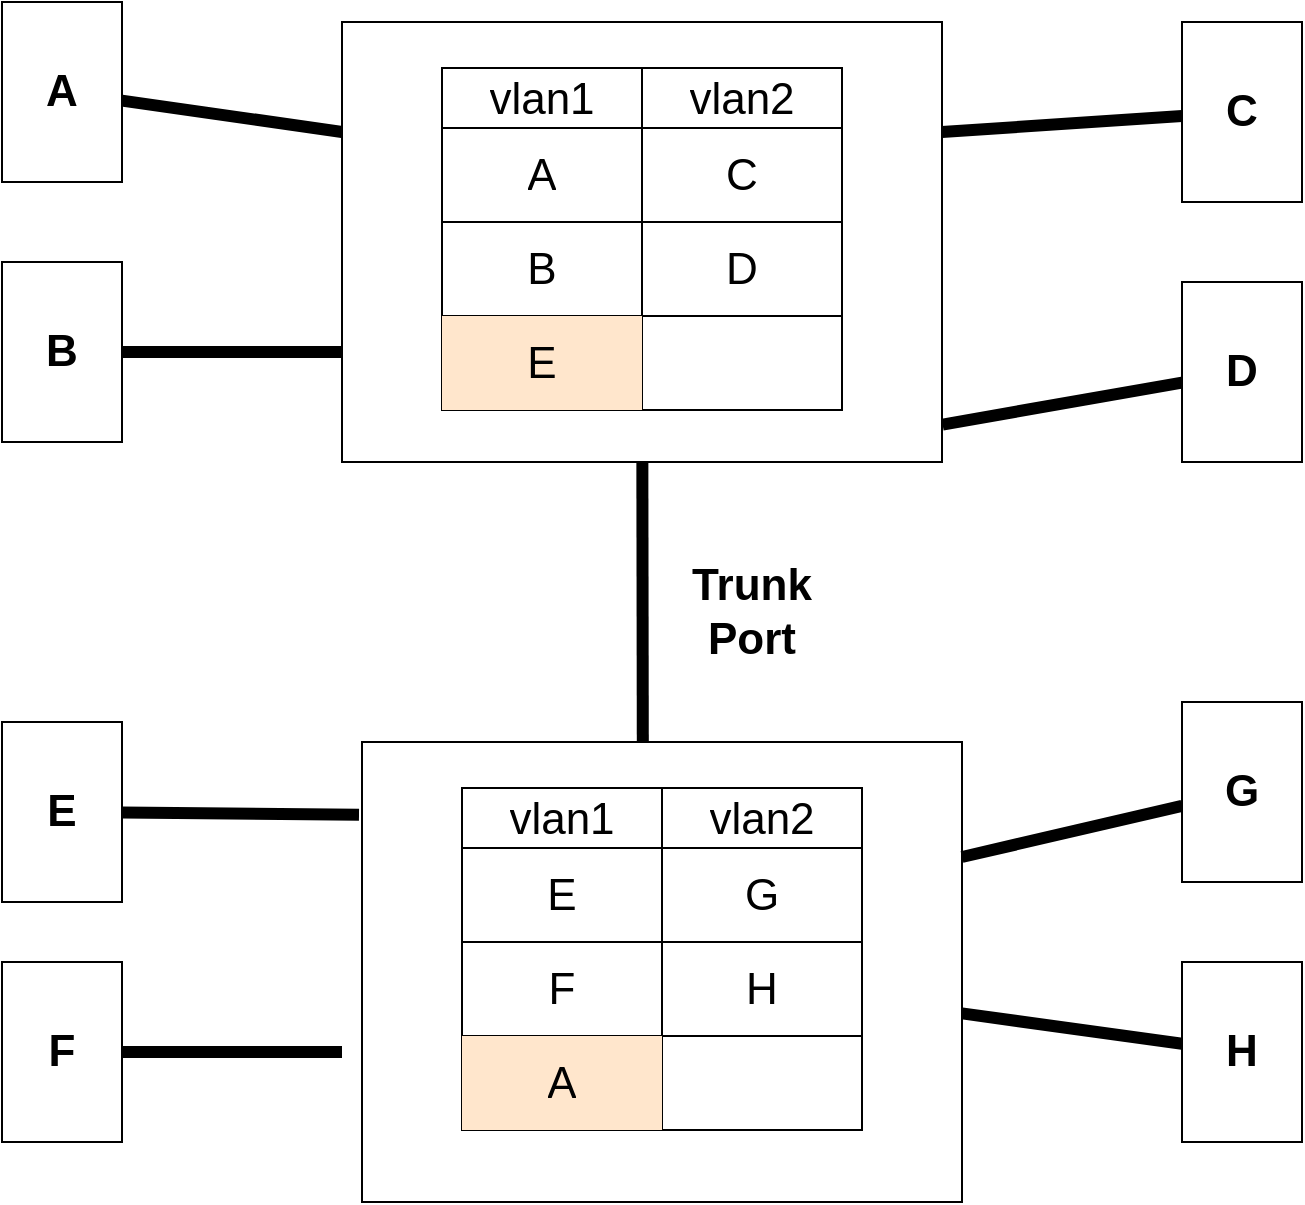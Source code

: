 <mxfile>
    <diagram id="qrRQszA5JXXV7SYuZdpj" name="Page-6">
        <mxGraphModel dx="1610" dy="1353" grid="1" gridSize="10" guides="1" tooltips="1" connect="1" arrows="1" fold="1" page="1" pageScale="1" pageWidth="827" pageHeight="1169" math="0" shadow="0">
            <root>
                <mxCell id="0"/>
                <mxCell id="1" parent="0"/>
                <mxCell id="e4J6RjBOe4QQsEFrMTt_-13" style="edgeStyle=none;html=1;strokeWidth=6;fontSize=22;endArrow=none;endFill=0;entryX=0.468;entryY=0.005;entryDx=0;entryDy=0;entryPerimeter=0;" edge="1" parent="1" source="e4J6RjBOe4QQsEFrMTt_-1" target="e4J6RjBOe4QQsEFrMTt_-2">
                    <mxGeometry relative="1" as="geometry"/>
                </mxCell>
                <mxCell id="e4J6RjBOe4QQsEFrMTt_-1" value="" style="whiteSpace=wrap;html=1;fontSize=22;" vertex="1" parent="1">
                    <mxGeometry x="240" y="300" width="300" height="220" as="geometry"/>
                </mxCell>
                <mxCell id="e4J6RjBOe4QQsEFrMTt_-2" value="" style="whiteSpace=wrap;html=1;fontSize=22;" vertex="1" parent="1">
                    <mxGeometry x="250" y="660" width="300" height="230" as="geometry"/>
                </mxCell>
                <mxCell id="e4J6RjBOe4QQsEFrMTt_-42" style="edgeStyle=none;html=1;strokeWidth=6;fontSize=22;endArrow=none;endFill=0;entryX=0;entryY=0.25;entryDx=0;entryDy=0;" edge="1" parent="1" source="e4J6RjBOe4QQsEFrMTt_-3" target="e4J6RjBOe4QQsEFrMTt_-1">
                    <mxGeometry relative="1" as="geometry"/>
                </mxCell>
                <mxCell id="e4J6RjBOe4QQsEFrMTt_-3" value="A" style="whiteSpace=wrap;html=1;fontSize=22;fontStyle=1" vertex="1" parent="1">
                    <mxGeometry x="70" y="290" width="60" height="90" as="geometry"/>
                </mxCell>
                <mxCell id="e4J6RjBOe4QQsEFrMTt_-43" style="edgeStyle=none;html=1;entryX=0;entryY=0.75;entryDx=0;entryDy=0;strokeWidth=6;fontSize=22;endArrow=none;endFill=0;" edge="1" parent="1" source="e4J6RjBOe4QQsEFrMTt_-5" target="e4J6RjBOe4QQsEFrMTt_-1">
                    <mxGeometry relative="1" as="geometry"/>
                </mxCell>
                <mxCell id="e4J6RjBOe4QQsEFrMTt_-5" value="B" style="whiteSpace=wrap;html=1;fontSize=22;fontStyle=1" vertex="1" parent="1">
                    <mxGeometry x="70" y="420" width="60" height="90" as="geometry"/>
                </mxCell>
                <mxCell id="e4J6RjBOe4QQsEFrMTt_-46" style="edgeStyle=none;html=1;entryX=1;entryY=0.25;entryDx=0;entryDy=0;strokeWidth=6;fontSize=22;endArrow=none;endFill=0;" edge="1" parent="1" source="e4J6RjBOe4QQsEFrMTt_-7" target="e4J6RjBOe4QQsEFrMTt_-1">
                    <mxGeometry relative="1" as="geometry"/>
                </mxCell>
                <mxCell id="e4J6RjBOe4QQsEFrMTt_-7" value="C" style="whiteSpace=wrap;html=1;fontSize=22;fontStyle=1" vertex="1" parent="1">
                    <mxGeometry x="660" y="300" width="60" height="90" as="geometry"/>
                </mxCell>
                <mxCell id="e4J6RjBOe4QQsEFrMTt_-47" style="edgeStyle=none;html=1;entryX=1.001;entryY=0.915;entryDx=0;entryDy=0;entryPerimeter=0;strokeWidth=6;fontSize=22;endArrow=none;endFill=0;" edge="1" parent="1" source="e4J6RjBOe4QQsEFrMTt_-8" target="e4J6RjBOe4QQsEFrMTt_-1">
                    <mxGeometry relative="1" as="geometry"/>
                </mxCell>
                <mxCell id="e4J6RjBOe4QQsEFrMTt_-8" value="D" style="whiteSpace=wrap;html=1;fontSize=22;fontStyle=1" vertex="1" parent="1">
                    <mxGeometry x="660" y="430" width="60" height="90" as="geometry"/>
                </mxCell>
                <mxCell id="e4J6RjBOe4QQsEFrMTt_-48" style="edgeStyle=none;html=1;entryX=1;entryY=0.25;entryDx=0;entryDy=0;strokeWidth=6;fontSize=22;endArrow=none;endFill=0;" edge="1" parent="1" source="e4J6RjBOe4QQsEFrMTt_-9" target="e4J6RjBOe4QQsEFrMTt_-2">
                    <mxGeometry relative="1" as="geometry"/>
                </mxCell>
                <mxCell id="e4J6RjBOe4QQsEFrMTt_-9" value="G" style="whiteSpace=wrap;html=1;fontSize=22;fontStyle=1" vertex="1" parent="1">
                    <mxGeometry x="660" y="640" width="60" height="90" as="geometry"/>
                </mxCell>
                <mxCell id="e4J6RjBOe4QQsEFrMTt_-49" style="edgeStyle=none;html=1;strokeWidth=6;fontSize=22;endArrow=none;endFill=0;" edge="1" parent="1" source="e4J6RjBOe4QQsEFrMTt_-10" target="e4J6RjBOe4QQsEFrMTt_-2">
                    <mxGeometry relative="1" as="geometry"/>
                </mxCell>
                <mxCell id="e4J6RjBOe4QQsEFrMTt_-10" value="H" style="whiteSpace=wrap;html=1;fontSize=22;fontStyle=1" vertex="1" parent="1">
                    <mxGeometry x="660" y="770" width="60" height="90" as="geometry"/>
                </mxCell>
                <mxCell id="e4J6RjBOe4QQsEFrMTt_-44" style="edgeStyle=none;html=1;entryX=-0.005;entryY=0.158;entryDx=0;entryDy=0;entryPerimeter=0;strokeWidth=6;fontSize=22;endArrow=none;endFill=0;" edge="1" parent="1" source="e4J6RjBOe4QQsEFrMTt_-11" target="e4J6RjBOe4QQsEFrMTt_-2">
                    <mxGeometry relative="1" as="geometry"/>
                </mxCell>
                <mxCell id="e4J6RjBOe4QQsEFrMTt_-11" value="E" style="whiteSpace=wrap;html=1;fontSize=22;fontStyle=1" vertex="1" parent="1">
                    <mxGeometry x="70" y="650" width="60" height="90" as="geometry"/>
                </mxCell>
                <mxCell id="e4J6RjBOe4QQsEFrMTt_-45" style="edgeStyle=none;html=1;strokeWidth=6;fontSize=22;endArrow=none;endFill=0;" edge="1" parent="1" source="e4J6RjBOe4QQsEFrMTt_-12">
                    <mxGeometry relative="1" as="geometry">
                        <mxPoint x="240" y="815" as="targetPoint"/>
                    </mxGeometry>
                </mxCell>
                <mxCell id="e4J6RjBOe4QQsEFrMTt_-12" value="F" style="whiteSpace=wrap;html=1;fontSize=22;fontStyle=1" vertex="1" parent="1">
                    <mxGeometry x="70" y="770" width="60" height="90" as="geometry"/>
                </mxCell>
                <mxCell id="e4J6RjBOe4QQsEFrMTt_-14" value="Trunk Port" style="text;strokeColor=none;align=center;fillColor=none;html=1;verticalAlign=middle;whiteSpace=wrap;rounded=0;fontSize=22;fontStyle=1" vertex="1" parent="1">
                    <mxGeometry x="400" y="580" width="90" height="30" as="geometry"/>
                </mxCell>
                <mxCell id="e4J6RjBOe4QQsEFrMTt_-15" value="" style="shape=table;startSize=0;container=1;collapsible=0;childLayout=tableLayout;fontSize=22;" vertex="1" parent="1">
                    <mxGeometry x="290" y="323" width="200" height="171" as="geometry"/>
                </mxCell>
                <mxCell id="e4J6RjBOe4QQsEFrMTt_-16" value="" style="shape=tableRow;horizontal=0;startSize=0;swimlaneHead=0;swimlaneBody=0;top=0;left=0;bottom=0;right=0;collapsible=0;dropTarget=0;fillColor=none;points=[[0,0.5],[1,0.5]];portConstraint=eastwest;fontSize=22;" vertex="1" parent="e4J6RjBOe4QQsEFrMTt_-15">
                    <mxGeometry width="200" height="30" as="geometry"/>
                </mxCell>
                <mxCell id="e4J6RjBOe4QQsEFrMTt_-17" value="vlan1" style="shape=partialRectangle;html=1;whiteSpace=wrap;connectable=0;overflow=hidden;fillColor=none;top=0;left=0;bottom=0;right=0;pointerEvents=1;fontSize=22;" vertex="1" parent="e4J6RjBOe4QQsEFrMTt_-16">
                    <mxGeometry width="100" height="30" as="geometry">
                        <mxRectangle width="100" height="30" as="alternateBounds"/>
                    </mxGeometry>
                </mxCell>
                <mxCell id="e4J6RjBOe4QQsEFrMTt_-18" value="vlan2" style="shape=partialRectangle;html=1;whiteSpace=wrap;connectable=0;overflow=hidden;fillColor=none;top=0;left=0;bottom=0;right=0;pointerEvents=1;fontSize=22;" vertex="1" parent="e4J6RjBOe4QQsEFrMTt_-16">
                    <mxGeometry x="100" width="100" height="30" as="geometry">
                        <mxRectangle width="100" height="30" as="alternateBounds"/>
                    </mxGeometry>
                </mxCell>
                <mxCell id="e4J6RjBOe4QQsEFrMTt_-29" style="shape=tableRow;horizontal=0;startSize=0;swimlaneHead=0;swimlaneBody=0;top=0;left=0;bottom=0;right=0;collapsible=0;dropTarget=0;fillColor=none;points=[[0,0.5],[1,0.5]];portConstraint=eastwest;fontSize=22;" vertex="1" parent="e4J6RjBOe4QQsEFrMTt_-15">
                    <mxGeometry y="30" width="200" height="47" as="geometry"/>
                </mxCell>
                <mxCell id="e4J6RjBOe4QQsEFrMTt_-30" value="A" style="shape=partialRectangle;html=1;whiteSpace=wrap;connectable=0;overflow=hidden;fillColor=none;top=0;left=0;bottom=0;right=0;pointerEvents=1;fontSize=22;" vertex="1" parent="e4J6RjBOe4QQsEFrMTt_-29">
                    <mxGeometry width="100" height="47" as="geometry">
                        <mxRectangle width="100" height="47" as="alternateBounds"/>
                    </mxGeometry>
                </mxCell>
                <mxCell id="e4J6RjBOe4QQsEFrMTt_-31" value="C" style="shape=partialRectangle;html=1;whiteSpace=wrap;connectable=0;overflow=hidden;fillColor=none;top=0;left=0;bottom=0;right=0;pointerEvents=1;fontSize=22;" vertex="1" parent="e4J6RjBOe4QQsEFrMTt_-29">
                    <mxGeometry x="100" width="100" height="47" as="geometry">
                        <mxRectangle width="100" height="47" as="alternateBounds"/>
                    </mxGeometry>
                </mxCell>
                <mxCell id="e4J6RjBOe4QQsEFrMTt_-19" value="" style="shape=tableRow;horizontal=0;startSize=0;swimlaneHead=0;swimlaneBody=0;top=0;left=0;bottom=0;right=0;collapsible=0;dropTarget=0;fillColor=none;points=[[0,0.5],[1,0.5]];portConstraint=eastwest;fontSize=22;" vertex="1" parent="e4J6RjBOe4QQsEFrMTt_-15">
                    <mxGeometry y="77" width="200" height="47" as="geometry"/>
                </mxCell>
                <mxCell id="e4J6RjBOe4QQsEFrMTt_-20" value="B" style="shape=partialRectangle;html=1;whiteSpace=wrap;connectable=0;overflow=hidden;fillColor=none;top=0;left=0;bottom=0;right=0;pointerEvents=1;fontSize=22;" vertex="1" parent="e4J6RjBOe4QQsEFrMTt_-19">
                    <mxGeometry width="100" height="47" as="geometry">
                        <mxRectangle width="100" height="47" as="alternateBounds"/>
                    </mxGeometry>
                </mxCell>
                <mxCell id="e4J6RjBOe4QQsEFrMTt_-21" value="D" style="shape=partialRectangle;html=1;whiteSpace=wrap;connectable=0;overflow=hidden;fillColor=none;top=0;left=0;bottom=0;right=0;pointerEvents=1;fontSize=22;" vertex="1" parent="e4J6RjBOe4QQsEFrMTt_-19">
                    <mxGeometry x="100" width="100" height="47" as="geometry">
                        <mxRectangle width="100" height="47" as="alternateBounds"/>
                    </mxGeometry>
                </mxCell>
                <mxCell id="e4J6RjBOe4QQsEFrMTt_-59" style="shape=tableRow;horizontal=0;startSize=0;swimlaneHead=0;swimlaneBody=0;top=0;left=0;bottom=0;right=0;collapsible=0;dropTarget=0;fillColor=none;points=[[0,0.5],[1,0.5]];portConstraint=eastwest;fontSize=22;" vertex="1" parent="e4J6RjBOe4QQsEFrMTt_-15">
                    <mxGeometry y="124" width="200" height="47" as="geometry"/>
                </mxCell>
                <mxCell id="e4J6RjBOe4QQsEFrMTt_-60" value="E" style="shape=partialRectangle;html=1;whiteSpace=wrap;connectable=0;overflow=hidden;fillColor=#ffe6cc;top=0;left=0;bottom=0;right=0;pointerEvents=1;fontSize=22;strokeColor=#d79b00;" vertex="1" parent="e4J6RjBOe4QQsEFrMTt_-59">
                    <mxGeometry width="100" height="47" as="geometry">
                        <mxRectangle width="100" height="47" as="alternateBounds"/>
                    </mxGeometry>
                </mxCell>
                <mxCell id="e4J6RjBOe4QQsEFrMTt_-61" style="shape=partialRectangle;html=1;whiteSpace=wrap;connectable=0;overflow=hidden;fillColor=none;top=0;left=0;bottom=0;right=0;pointerEvents=1;fontSize=22;" vertex="1" parent="e4J6RjBOe4QQsEFrMTt_-59">
                    <mxGeometry x="100" width="100" height="47" as="geometry">
                        <mxRectangle width="100" height="47" as="alternateBounds"/>
                    </mxGeometry>
                </mxCell>
                <mxCell id="e4J6RjBOe4QQsEFrMTt_-32" value="" style="shape=table;startSize=0;container=1;collapsible=0;childLayout=tableLayout;fontSize=22;" vertex="1" parent="1">
                    <mxGeometry x="300" y="683" width="200" height="171" as="geometry"/>
                </mxCell>
                <mxCell id="e4J6RjBOe4QQsEFrMTt_-33" value="" style="shape=tableRow;horizontal=0;startSize=0;swimlaneHead=0;swimlaneBody=0;top=0;left=0;bottom=0;right=0;collapsible=0;dropTarget=0;fillColor=none;points=[[0,0.5],[1,0.5]];portConstraint=eastwest;fontSize=22;" vertex="1" parent="e4J6RjBOe4QQsEFrMTt_-32">
                    <mxGeometry width="200" height="30" as="geometry"/>
                </mxCell>
                <mxCell id="e4J6RjBOe4QQsEFrMTt_-34" value="vlan1" style="shape=partialRectangle;html=1;whiteSpace=wrap;connectable=0;overflow=hidden;fillColor=none;top=0;left=0;bottom=0;right=0;pointerEvents=1;fontSize=22;" vertex="1" parent="e4J6RjBOe4QQsEFrMTt_-33">
                    <mxGeometry width="100" height="30" as="geometry">
                        <mxRectangle width="100" height="30" as="alternateBounds"/>
                    </mxGeometry>
                </mxCell>
                <mxCell id="e4J6RjBOe4QQsEFrMTt_-35" value="vlan2" style="shape=partialRectangle;html=1;whiteSpace=wrap;connectable=0;overflow=hidden;fillColor=none;top=0;left=0;bottom=0;right=0;pointerEvents=1;fontSize=22;" vertex="1" parent="e4J6RjBOe4QQsEFrMTt_-33">
                    <mxGeometry x="100" width="100" height="30" as="geometry">
                        <mxRectangle width="100" height="30" as="alternateBounds"/>
                    </mxGeometry>
                </mxCell>
                <mxCell id="e4J6RjBOe4QQsEFrMTt_-36" style="shape=tableRow;horizontal=0;startSize=0;swimlaneHead=0;swimlaneBody=0;top=0;left=0;bottom=0;right=0;collapsible=0;dropTarget=0;fillColor=none;points=[[0,0.5],[1,0.5]];portConstraint=eastwest;fontSize=22;" vertex="1" parent="e4J6RjBOe4QQsEFrMTt_-32">
                    <mxGeometry y="30" width="200" height="47" as="geometry"/>
                </mxCell>
                <mxCell id="e4J6RjBOe4QQsEFrMTt_-37" value="E" style="shape=partialRectangle;html=1;whiteSpace=wrap;connectable=0;overflow=hidden;fillColor=none;top=0;left=0;bottom=0;right=0;pointerEvents=1;fontSize=22;" vertex="1" parent="e4J6RjBOe4QQsEFrMTt_-36">
                    <mxGeometry width="100" height="47" as="geometry">
                        <mxRectangle width="100" height="47" as="alternateBounds"/>
                    </mxGeometry>
                </mxCell>
                <mxCell id="e4J6RjBOe4QQsEFrMTt_-38" value="G" style="shape=partialRectangle;html=1;whiteSpace=wrap;connectable=0;overflow=hidden;fillColor=none;top=0;left=0;bottom=0;right=0;pointerEvents=1;fontSize=22;" vertex="1" parent="e4J6RjBOe4QQsEFrMTt_-36">
                    <mxGeometry x="100" width="100" height="47" as="geometry">
                        <mxRectangle width="100" height="47" as="alternateBounds"/>
                    </mxGeometry>
                </mxCell>
                <mxCell id="e4J6RjBOe4QQsEFrMTt_-39" value="" style="shape=tableRow;horizontal=0;startSize=0;swimlaneHead=0;swimlaneBody=0;top=0;left=0;bottom=0;right=0;collapsible=0;dropTarget=0;fillColor=none;points=[[0,0.5],[1,0.5]];portConstraint=eastwest;fontSize=22;" vertex="1" parent="e4J6RjBOe4QQsEFrMTt_-32">
                    <mxGeometry y="77" width="200" height="47" as="geometry"/>
                </mxCell>
                <mxCell id="e4J6RjBOe4QQsEFrMTt_-40" value="F" style="shape=partialRectangle;html=1;whiteSpace=wrap;connectable=0;overflow=hidden;fillColor=none;top=0;left=0;bottom=0;right=0;pointerEvents=1;fontSize=22;" vertex="1" parent="e4J6RjBOe4QQsEFrMTt_-39">
                    <mxGeometry width="100" height="47" as="geometry">
                        <mxRectangle width="100" height="47" as="alternateBounds"/>
                    </mxGeometry>
                </mxCell>
                <mxCell id="e4J6RjBOe4QQsEFrMTt_-41" value="H" style="shape=partialRectangle;html=1;whiteSpace=wrap;connectable=0;overflow=hidden;fillColor=none;top=0;left=0;bottom=0;right=0;pointerEvents=1;fontSize=22;" vertex="1" parent="e4J6RjBOe4QQsEFrMTt_-39">
                    <mxGeometry x="100" width="100" height="47" as="geometry">
                        <mxRectangle width="100" height="47" as="alternateBounds"/>
                    </mxGeometry>
                </mxCell>
                <mxCell id="e4J6RjBOe4QQsEFrMTt_-56" style="shape=tableRow;horizontal=0;startSize=0;swimlaneHead=0;swimlaneBody=0;top=0;left=0;bottom=0;right=0;collapsible=0;dropTarget=0;fillColor=none;points=[[0,0.5],[1,0.5]];portConstraint=eastwest;fontSize=22;" vertex="1" parent="e4J6RjBOe4QQsEFrMTt_-32">
                    <mxGeometry y="124" width="200" height="47" as="geometry"/>
                </mxCell>
                <mxCell id="e4J6RjBOe4QQsEFrMTt_-57" value="A" style="shape=partialRectangle;html=1;whiteSpace=wrap;connectable=0;overflow=hidden;fillColor=#ffe6cc;top=0;left=0;bottom=0;right=0;pointerEvents=1;fontSize=22;strokeColor=#d79b00;" vertex="1" parent="e4J6RjBOe4QQsEFrMTt_-56">
                    <mxGeometry width="100" height="47" as="geometry">
                        <mxRectangle width="100" height="47" as="alternateBounds"/>
                    </mxGeometry>
                </mxCell>
                <mxCell id="e4J6RjBOe4QQsEFrMTt_-58" style="shape=partialRectangle;html=1;whiteSpace=wrap;connectable=0;overflow=hidden;fillColor=none;top=0;left=0;bottom=0;right=0;pointerEvents=1;fontSize=22;" vertex="1" parent="e4J6RjBOe4QQsEFrMTt_-56">
                    <mxGeometry x="100" width="100" height="47" as="geometry">
                        <mxRectangle width="100" height="47" as="alternateBounds"/>
                    </mxGeometry>
                </mxCell>
            </root>
        </mxGraphModel>
    </diagram>
    <diagram id="MH8g87R8WAs34fRrYSZ-" name="Page-5">
        <mxGraphModel dx="920" dy="773" grid="1" gridSize="10" guides="1" tooltips="1" connect="1" arrows="1" fold="1" page="1" pageScale="1" pageWidth="827" pageHeight="1169" math="0" shadow="0">
            <root>
                <mxCell id="0"/>
                <mxCell id="1" parent="0"/>
                <mxCell id="ZEyjfjS3Pb-RqAs4BPHa-1" value="Spanning Tree Protocol" style="text;strokeColor=#666666;align=center;fillColor=#f5f5f5;html=1;verticalAlign=middle;whiteSpace=wrap;rounded=0;fontSize=22;fontColor=#333333;fontStyle=1" vertex="1" parent="1">
                    <mxGeometry x="340" y="160" width="270" height="30" as="geometry"/>
                </mxCell>
                <mxCell id="ZEyjfjS3Pb-RqAs4BPHa-2" value="CST" style="text;align=center;fillColor=#d0cee2;html=1;verticalAlign=middle;whiteSpace=wrap;rounded=0;fontSize=22;fontStyle=1;strokeColor=#56517e;" vertex="1" parent="1">
                    <mxGeometry x="40" y="240" width="110" height="70" as="geometry"/>
                </mxCell>
                <mxCell id="ZEyjfjS3Pb-RqAs4BPHa-3" value="PVST" style="text;align=center;fillColor=#d0cee2;html=1;verticalAlign=middle;whiteSpace=wrap;rounded=0;fontSize=22;fontStyle=1;strokeColor=#56517e;" vertex="1" parent="1">
                    <mxGeometry x="169" y="240" width="110" height="70" as="geometry"/>
                </mxCell>
                <mxCell id="ZEyjfjS3Pb-RqAs4BPHa-4" value="MST" style="text;align=center;fillColor=#d0cee2;html=1;verticalAlign=middle;whiteSpace=wrap;rounded=0;fontSize=22;fontStyle=1;strokeColor=#56517e;" vertex="1" parent="1">
                    <mxGeometry x="423.5" y="240" width="110" height="70" as="geometry"/>
                </mxCell>
                <mxCell id="ZEyjfjS3Pb-RqAs4BPHa-5" value="PVST+" style="text;align=center;fillColor=#d0cee2;html=1;verticalAlign=middle;whiteSpace=wrap;rounded=0;fontSize=22;fontStyle=1;strokeColor=#56517e;" vertex="1" parent="1">
                    <mxGeometry x="294.5" y="240" width="110" height="70" as="geometry"/>
                </mxCell>
                <mxCell id="ZEyjfjS3Pb-RqAs4BPHa-6" value="RSTP" style="text;align=center;fillColor=#d0cee2;html=1;verticalAlign=middle;whiteSpace=wrap;rounded=0;fontSize=22;fontStyle=1;strokeColor=#56517e;" vertex="1" parent="1">
                    <mxGeometry x="549" y="240" width="110" height="70" as="geometry"/>
                </mxCell>
                <mxCell id="ZEyjfjS3Pb-RqAs4BPHa-7" value="RSTP+" style="text;align=center;fillColor=#d0cee2;html=1;verticalAlign=middle;whiteSpace=wrap;rounded=0;fontSize=22;fontStyle=1;strokeColor=#56517e;" vertex="1" parent="1">
                    <mxGeometry x="678" y="240" width="110" height="70" as="geometry"/>
                </mxCell>
                <mxCell id="ZEyjfjS3Pb-RqAs4BPHa-8" value="PVRST" style="text;align=center;fillColor=#d0cee2;html=1;verticalAlign=middle;whiteSpace=wrap;rounded=0;fontSize=22;fontStyle=1;strokeColor=#56517e;" vertex="1" parent="1">
                    <mxGeometry x="810" y="240" width="110" height="70" as="geometry"/>
                </mxCell>
                <mxCell id="ZEyjfjS3Pb-RqAs4BPHa-9" value="" style="edgeStyle=none;orthogonalLoop=1;jettySize=auto;html=1;fontSize=22;endArrow=none;endFill=0;strokeWidth=6;" edge="1" parent="1">
                    <mxGeometry width="80" relative="1" as="geometry">
                        <mxPoint x="30" y="210" as="sourcePoint"/>
                        <mxPoint x="930" y="210" as="targetPoint"/>
                        <Array as="points"/>
                    </mxGeometry>
                </mxCell>
            </root>
        </mxGraphModel>
    </diagram>
    <diagram id="LDhhJ6r26Q2zdoSHTrCU" name="Page-2">
        <mxGraphModel dx="867" dy="541" grid="1" gridSize="10" guides="1" tooltips="1" connect="1" arrows="1" fold="1" page="1" pageScale="1" pageWidth="827" pageHeight="1169" math="0" shadow="0">
            <root>
                <mxCell id="0"/>
                <mxCell id="1" parent="0"/>
                <mxCell id="ey2I0MBR7vbpzrBpxil_-1" value="" style="whiteSpace=wrap;html=1;fontSize=22;fontStyle=1" parent="1" vertex="1">
                    <mxGeometry x="190" y="280" width="250" height="60" as="geometry"/>
                </mxCell>
                <mxCell id="ey2I0MBR7vbpzrBpxil_-2" value="SRC" style="whiteSpace=wrap;html=1;fontSize=22;fontStyle=1" parent="1" vertex="1">
                    <mxGeometry x="440" y="280" width="60" height="60" as="geometry"/>
                </mxCell>
                <mxCell id="ey2I0MBR7vbpzrBpxil_-3" value="DEST" style="whiteSpace=wrap;html=1;fontSize=22;fontStyle=1;fillColor=#ffe6cc;strokeColor=#d79b00;" parent="1" vertex="1">
                    <mxGeometry x="500" y="280" width="60" height="60" as="geometry"/>
                </mxCell>
                <mxCell id="ey2I0MBR7vbpzrBpxil_-4" value="CRC" style="whiteSpace=wrap;html=1;fontSize=22;fontStyle=1" parent="1" vertex="1">
                    <mxGeometry x="130" y="280" width="60" height="60" as="geometry"/>
                </mxCell>
                <mxCell id="ey2I0MBR7vbpzrBpxil_-5" value="6 bytes" style="text;strokeColor=#d79b00;align=center;fillColor=#ffe6cc;html=1;verticalAlign=middle;whiteSpace=wrap;rounded=0;fontSize=22;fontStyle=1" parent="1" vertex="1">
                    <mxGeometry x="480" y="240" width="80" height="30" as="geometry"/>
                </mxCell>
                <mxCell id="ey2I0MBR7vbpzrBpxil_-6" value="64 bytes" style="text;strokeColor=#6c8ebf;align=center;fillColor=#dae8fc;html=1;verticalAlign=middle;whiteSpace=wrap;rounded=0;fontSize=22;fontStyle=1" parent="1" vertex="1">
                    <mxGeometry x="290" y="160" width="270" height="50" as="geometry"/>
                </mxCell>
            </root>
        </mxGraphModel>
    </diagram>
    <diagram id="cITO3L8EvyV-7Kqg0DGG" name="Page-1">
        <mxGraphModel dx="1840" dy="1546" grid="1" gridSize="10" guides="1" tooltips="1" connect="1" arrows="1" fold="1" page="1" pageScale="1" pageWidth="827" pageHeight="1169" math="0" shadow="0">
            <root>
                <mxCell id="0"/>
                <mxCell id="1" parent="0"/>
                <mxCell id="Me74lGSyhVKjw7JwMnY8-27" value="" style="whiteSpace=wrap;html=1;fontSize=22;fillColor=#dae8fc;strokeColor=#6c8ebf;" vertex="1" parent="1">
                    <mxGeometry x="1010" y="100" width="690" height="460" as="geometry"/>
                </mxCell>
                <mxCell id="Me74lGSyhVKjw7JwMnY8-26" value="" style="whiteSpace=wrap;html=1;fontSize=22;fillColor=#ffe6cc;strokeColor=#d79b00;" vertex="1" parent="1">
                    <mxGeometry x="100" y="100" width="690" height="460" as="geometry"/>
                </mxCell>
                <mxCell id="19" style="edgeStyle=none;html=1;fontSize=22;endArrow=none;endFill=0;" edge="1" parent="1" source="2" target="4">
                    <mxGeometry relative="1" as="geometry"/>
                </mxCell>
                <mxCell id="2" value="" style="whiteSpace=wrap;html=1;" vertex="1" parent="1">
                    <mxGeometry x="470" y="250" width="120" height="60" as="geometry"/>
                </mxCell>
                <mxCell id="3" value="" style="whiteSpace=wrap;html=1;" vertex="1" parent="1">
                    <mxGeometry x="180" y="390" width="120" height="60" as="geometry"/>
                </mxCell>
                <mxCell id="4" value="" style="whiteSpace=wrap;html=1;" vertex="1" parent="1">
                    <mxGeometry x="170" y="230" width="120" height="60" as="geometry"/>
                </mxCell>
                <mxCell id="16" style="edgeStyle=none;html=1;entryX=1;entryY=0.5;entryDx=0;entryDy=0;fontSize=22;endArrow=none;endFill=0;" edge="1" parent="1" source="6" target="12">
                    <mxGeometry relative="1" as="geometry"/>
                </mxCell>
                <mxCell id="17" style="edgeStyle=none;html=1;fontSize=22;endArrow=none;endFill=0;" edge="1" parent="1" source="6" target="2">
                    <mxGeometry relative="1" as="geometry"/>
                </mxCell>
                <mxCell id="18" style="edgeStyle=none;html=1;entryX=1;entryY=0.5;entryDx=0;entryDy=0;fontSize=22;endArrow=none;endFill=0;" edge="1" parent="1" source="6" target="7">
                    <mxGeometry relative="1" as="geometry"/>
                </mxCell>
                <mxCell id="6" value="" style="whiteSpace=wrap;html=1;" vertex="1" parent="1">
                    <mxGeometry x="690" y="310" width="120" height="60" as="geometry"/>
                </mxCell>
                <mxCell id="23" style="edgeStyle=none;html=1;fontSize=22;endArrow=none;endFill=0;" edge="1" parent="1" source="7" target="3">
                    <mxGeometry relative="1" as="geometry"/>
                </mxCell>
                <mxCell id="7" value="" style="whiteSpace=wrap;html=1;" vertex="1" parent="1">
                    <mxGeometry x="470" y="360" width="120" height="60" as="geometry"/>
                </mxCell>
                <mxCell id="8" value="172.16.X.0/24" style="text;strokeColor=none;align=center;fillColor=none;html=1;verticalAlign=middle;whiteSpace=wrap;rounded=0;fontStyle=1;fontSize=22;" vertex="1" parent="1">
                    <mxGeometry x="350" y="455" width="110" height="30" as="geometry"/>
                </mxCell>
                <mxCell id="9" value="" style="whiteSpace=wrap;html=1;flipV=1;flipH=0;direction=west;" vertex="1" parent="1">
                    <mxGeometry x="1420" y="210" width="120" height="60" as="geometry"/>
                </mxCell>
                <mxCell id="Me74lGSyhVKjw7JwMnY8-33" style="edgeStyle=none;html=1;fontSize=33;endArrow=none;endFill=0;" edge="1" parent="1" source="10" target="13">
                    <mxGeometry relative="1" as="geometry"/>
                </mxCell>
                <mxCell id="10" value="" style="whiteSpace=wrap;html=1;flipV=1;flipH=0;direction=west;" vertex="1" parent="1">
                    <mxGeometry x="1190" y="370" width="120" height="60" as="geometry"/>
                </mxCell>
                <mxCell id="Me74lGSyhVKjw7JwMnY8-32" value="" style="edgeStyle=none;html=1;fontSize=33;endArrow=none;endFill=0;" edge="1" parent="1" source="11" target="9">
                    <mxGeometry relative="1" as="geometry"/>
                </mxCell>
                <mxCell id="11" value="" style="whiteSpace=wrap;html=1;flipV=1;flipH=0;direction=west;" vertex="1" parent="1">
                    <mxGeometry x="1181" y="250" width="120" height="60" as="geometry"/>
                </mxCell>
                <mxCell id="Me74lGSyhVKjw7JwMnY8-30" style="edgeStyle=none;html=1;entryX=1;entryY=0.5;entryDx=0;entryDy=0;fontSize=33;endArrow=none;endFill=0;" edge="1" parent="1" source="12" target="11">
                    <mxGeometry relative="1" as="geometry"/>
                </mxCell>
                <mxCell id="Me74lGSyhVKjw7JwMnY8-31" style="edgeStyle=none;html=1;entryX=1;entryY=0.5;entryDx=0;entryDy=0;fontSize=33;endArrow=none;endFill=0;" edge="1" parent="1" source="12" target="10">
                    <mxGeometry relative="1" as="geometry"/>
                </mxCell>
                <mxCell id="12" value="" style="whiteSpace=wrap;html=1;flipV=1;flipH=0;direction=west;" vertex="1" parent="1">
                    <mxGeometry x="990" y="310" width="120" height="60" as="geometry"/>
                </mxCell>
                <mxCell id="13" value="" style="whiteSpace=wrap;html=1;flipV=1;flipH=0;direction=west;" vertex="1" parent="1">
                    <mxGeometry x="1420" y="390" width="120" height="60" as="geometry"/>
                </mxCell>
                <mxCell id="14" value="172.16.X.0/24" style="text;strokeColor=none;align=center;fillColor=none;html=1;verticalAlign=middle;whiteSpace=wrap;rounded=0;fontStyle=1;fontSize=22;flipV=1;flipH=0;direction=west;" vertex="1" parent="1">
                    <mxGeometry x="1505" y="435" width="110" height="30" as="geometry"/>
                </mxCell>
                <mxCell id="21" value="" style="shape=singleArrow;direction=north;whiteSpace=wrap;html=1;fontSize=22;rotation=-75;" vertex="1" parent="1">
                    <mxGeometry x="510" y="150" width="60" height="100" as="geometry"/>
                </mxCell>
                <mxCell id="22" value="" style="shape=singleArrow;direction=north;whiteSpace=wrap;html=1;fontSize=22;rotation=-120;" vertex="1" parent="1">
                    <mxGeometry x="530" y="420" width="60" height="100" as="geometry"/>
                </mxCell>
                <mxCell id="25" value="LSA" style="text;strokeColor=none;align=center;fillColor=none;html=1;verticalAlign=middle;whiteSpace=wrap;rounded=0;fontStyle=1;fontSize=22;" vertex="1" parent="1">
                    <mxGeometry x="550" y="490" width="110" height="30" as="geometry"/>
                </mxCell>
                <mxCell id="26" value="LSA" style="text;strokeColor=none;align=center;fillColor=none;html=1;verticalAlign=middle;whiteSpace=wrap;rounded=0;fontStyle=1;fontSize=22;" vertex="1" parent="1">
                    <mxGeometry x="530" y="150" width="110" height="30" as="geometry"/>
                </mxCell>
                <mxCell id="Me74lGSyhVKjw7JwMnY8-28" value="Autonomeous System" style="text;strokeColor=none;align=center;fillColor=none;html=1;verticalAlign=middle;whiteSpace=wrap;rounded=0;fontSize=33;fontStyle=1" vertex="1" parent="1">
                    <mxGeometry x="607" y="80" width="220" height="30" as="geometry"/>
                </mxCell>
                <mxCell id="Me74lGSyhVKjw7JwMnY8-29" value="Autonomeous System" style="text;strokeColor=none;align=center;fillColor=none;html=1;verticalAlign=middle;whiteSpace=wrap;rounded=0;fontSize=33;fontStyle=1" vertex="1" parent="1">
                    <mxGeometry x="940" y="70" width="220" height="30" as="geometry"/>
                </mxCell>
            </root>
        </mxGraphModel>
    </diagram>
    <diagram id="QklIP6FYoE_Vp2KuMRgd" name="Page-3">
        <mxGraphModel dx="963" dy="601" grid="1" gridSize="10" guides="1" tooltips="1" connect="1" arrows="1" fold="1" page="1" pageScale="1" pageWidth="827" pageHeight="1169" math="0" shadow="0">
            <root>
                <mxCell id="0"/>
                <mxCell id="1" parent="0"/>
                <mxCell id="6brKq4QYN7k7HEsjKDZM-5" style="edgeStyle=none;html=1;entryX=0.5;entryY=0;entryDx=0;entryDy=0;fontSize=33;endArrow=none;endFill=0;" parent="1" source="6brKq4QYN7k7HEsjKDZM-1" target="6brKq4QYN7k7HEsjKDZM-3" edge="1">
                    <mxGeometry relative="1" as="geometry"/>
                </mxCell>
                <mxCell id="6brKq4QYN7k7HEsjKDZM-1" value="SW1" style="whiteSpace=wrap;html=1;aspect=fixed;fontSize=33;fontStyle=1" parent="1" vertex="1">
                    <mxGeometry x="150" y="230" width="80" height="80" as="geometry"/>
                </mxCell>
                <mxCell id="6brKq4QYN7k7HEsjKDZM-8" style="edgeStyle=none;html=1;entryX=1;entryY=0.5;entryDx=0;entryDy=0;fontSize=33;endArrow=none;endFill=0;" parent="1" source="6brKq4QYN7k7HEsjKDZM-2" target="6brKq4QYN7k7HEsjKDZM-1" edge="1">
                    <mxGeometry relative="1" as="geometry"/>
                </mxCell>
                <mxCell id="6brKq4QYN7k7HEsjKDZM-2" value="SW4" style="whiteSpace=wrap;html=1;aspect=fixed;fontSize=33;fontStyle=1" parent="1" vertex="1">
                    <mxGeometry x="580" y="230" width="80" height="80" as="geometry"/>
                </mxCell>
                <mxCell id="6brKq4QYN7k7HEsjKDZM-6" style="edgeStyle=none;html=1;fontSize=33;endArrow=none;endFill=0;" parent="1" source="6brKq4QYN7k7HEsjKDZM-3" target="6brKq4QYN7k7HEsjKDZM-4" edge="1">
                    <mxGeometry relative="1" as="geometry"/>
                </mxCell>
                <mxCell id="6brKq4QYN7k7HEsjKDZM-3" value="SW2" style="whiteSpace=wrap;html=1;aspect=fixed;fontSize=33;fontStyle=1" parent="1" vertex="1">
                    <mxGeometry x="150" y="505" width="80" height="80" as="geometry"/>
                </mxCell>
                <mxCell id="6brKq4QYN7k7HEsjKDZM-7" style="edgeStyle=none;html=1;fontSize=33;endArrow=none;endFill=0;" parent="1" source="6brKq4QYN7k7HEsjKDZM-4" target="6brKq4QYN7k7HEsjKDZM-2" edge="1">
                    <mxGeometry relative="1" as="geometry"/>
                </mxCell>
                <mxCell id="6brKq4QYN7k7HEsjKDZM-4" value="SW3" style="whiteSpace=wrap;html=1;aspect=fixed;fontSize=33;fontStyle=1" parent="1" vertex="1">
                    <mxGeometry x="580" y="505" width="80" height="80" as="geometry"/>
                </mxCell>
                <mxCell id="hEjsqV0QLk287v3BNDAi-1" value="designated port" style="text;strokeColor=#82b366;align=center;fillColor=#d5e8d4;html=1;verticalAlign=middle;whiteSpace=wrap;rounded=0;fontStyle=1" vertex="1" parent="1">
                    <mxGeometry x="230" y="240" width="120" height="30" as="geometry"/>
                </mxCell>
                <mxCell id="hEjsqV0QLk287v3BNDAi-2" value="root port" style="text;strokeColor=#b85450;align=center;fillColor=#f8cecc;html=1;verticalAlign=middle;whiteSpace=wrap;rounded=0;direction=west;fontStyle=1" vertex="1" parent="1">
                    <mxGeometry x="500" y="514" width="80" height="30" as="geometry"/>
                </mxCell>
                <mxCell id="hEjsqV0QLk287v3BNDAi-3" value="root port" style="text;strokeColor=#b85450;align=center;fillColor=#f8cecc;html=1;verticalAlign=middle;whiteSpace=wrap;rounded=0;direction=south;fontStyle=1" vertex="1" parent="1">
                    <mxGeometry x="160" y="425" width="30" height="80" as="geometry"/>
                </mxCell>
                <mxCell id="hEjsqV0QLk287v3BNDAi-4" value="root port" style="text;strokeColor=#b85450;align=center;fillColor=#f8cecc;html=1;verticalAlign=middle;whiteSpace=wrap;rounded=0;direction=west;fontStyle=1" vertex="1" parent="1">
                    <mxGeometry x="500" y="240" width="80" height="30" as="geometry"/>
                </mxCell>
                <mxCell id="hEjsqV0QLk287v3BNDAi-5" value="designated port" style="text;strokeColor=#82b366;align=center;fillColor=#d5e8d4;html=1;verticalAlign=middle;whiteSpace=wrap;rounded=0;fontStyle=1" vertex="1" parent="1">
                    <mxGeometry x="230" y="514" width="120" height="30" as="geometry"/>
                </mxCell>
                <mxCell id="hEjsqV0QLk287v3BNDAi-6" value="designated port" style="text;strokeColor=#82b366;align=center;fillColor=#d5e8d4;html=1;verticalAlign=middle;whiteSpace=wrap;rounded=0;direction=south;fontStyle=1" vertex="1" parent="1">
                    <mxGeometry x="620" y="460" width="30" height="45" as="geometry"/>
                </mxCell>
                <mxCell id="hEjsqV0QLk287v3BNDAi-7" value="designated port" style="text;strokeColor=#82b366;align=center;fillColor=#d5e8d4;html=1;verticalAlign=middle;whiteSpace=wrap;rounded=0;direction=south;fontStyle=1" vertex="1" parent="1">
                    <mxGeometry x="620" y="310" width="100" height="30" as="geometry"/>
                </mxCell>
                <mxCell id="hEjsqV0QLk287v3BNDAi-8" value="STP cost" style="text;strokeColor=#666666;align=center;fillColor=#f5f5f5;html=1;verticalAlign=middle;whiteSpace=wrap;rounded=0;fontColor=#333333;fontStyle=1" vertex="1" parent="1">
                    <mxGeometry x="100" y="330" width="60" height="30" as="geometry"/>
                </mxCell>
                <mxCell id="hEjsqV0QLk287v3BNDAi-9" value="19" style="text;strokeColor=#666666;align=center;fillColor=#f5f5f5;html=1;verticalAlign=middle;whiteSpace=wrap;rounded=0;fontColor=#333333;fontSize=22;fontStyle=1" vertex="1" parent="1">
                    <mxGeometry x="100" y="360" width="60" height="30" as="geometry"/>
                </mxCell>
                <mxCell id="hEjsqV0QLk287v3BNDAi-10" value="57" style="text;strokeColor=#666666;align=center;fillColor=#f5f5f5;html=1;verticalAlign=middle;whiteSpace=wrap;rounded=0;fontColor=#333333;fontSize=22;fontStyle=1" vertex="1" parent="1">
                    <mxGeometry x="230" y="544" width="60" height="30" as="geometry"/>
                </mxCell>
                <mxCell id="hEjsqV0QLk287v3BNDAi-11" value="38" style="text;strokeColor=#666666;align=center;fillColor=#f5f5f5;html=1;verticalAlign=middle;whiteSpace=wrap;rounded=0;fontColor=#333333;fontSize=22;fontStyle=1" vertex="1" parent="1">
                    <mxGeometry x="660" y="505" width="60" height="30" as="geometry"/>
                </mxCell>
                <mxCell id="hEjsqV0QLk287v3BNDAi-12" value="19" style="text;strokeColor=#666666;align=center;fillColor=#f5f5f5;html=1;verticalAlign=middle;whiteSpace=wrap;rounded=0;fontColor=#333333;fontSize=22;fontStyle=1" vertex="1" parent="1">
                    <mxGeometry x="520" y="210" width="60" height="30" as="geometry"/>
                </mxCell>
                <mxCell id="hEjsqV0QLk287v3BNDAi-13" value="38" style="text;strokeColor=#666666;align=center;fillColor=#f5f5f5;html=1;verticalAlign=middle;whiteSpace=wrap;rounded=0;fontColor=#333333;fontSize=22;fontStyle=1" vertex="1" parent="1">
                    <mxGeometry x="520" y="544" width="60" height="30" as="geometry"/>
                </mxCell>
                <mxCell id="GicKshzxhCtq_b-aJNcW-1" value="designated port" style="text;strokeColor=#82b366;align=center;fillColor=#d5e8d4;html=1;verticalAlign=middle;whiteSpace=wrap;rounded=0;fontStyle=1" vertex="1" parent="1">
                    <mxGeometry x="160" y="310" width="30" height="30" as="geometry"/>
                </mxCell>
                <mxCell id="GicKshzxhCtq_b-aJNcW-2" value="19" style="text;strokeColor=#666666;align=center;fillColor=#f5f5f5;html=1;verticalAlign=middle;whiteSpace=wrap;rounded=0;fontColor=#333333;fontSize=22;fontStyle=1" vertex="1" parent="1">
                    <mxGeometry x="100" y="475" width="60" height="30" as="geometry"/>
                </mxCell>
                <mxCell id="GicKshzxhCtq_b-aJNcW-3" value="57" style="text;strokeColor=#666666;align=center;fillColor=#f5f5f5;html=1;verticalAlign=middle;whiteSpace=wrap;rounded=0;fontColor=#333333;fontSize=22;fontStyle=1" vertex="1" parent="1">
                    <mxGeometry x="560" y="310" width="60" height="30" as="geometry"/>
                </mxCell>
            </root>
        </mxGraphModel>
    </diagram>
    <diagram id="rliso43Ixn-qQ_cHaxI-" name="Page-4">
        <mxGraphModel dx="867" dy="541" grid="1" gridSize="10" guides="1" tooltips="1" connect="1" arrows="1" fold="1" page="1" pageScale="1" pageWidth="827" pageHeight="1169" math="0" shadow="0">
            <root>
                <mxCell id="0"/>
                <mxCell id="1" parent="0"/>
                <mxCell id="na42v8ekj68RWlV2OfSu-4" style="edgeStyle=none;html=1;fontSize=22;endArrow=none;endFill=0;" edge="1" parent="1" source="na42v8ekj68RWlV2OfSu-1" target="na42v8ekj68RWlV2OfSu-3">
                    <mxGeometry relative="1" as="geometry"/>
                </mxCell>
                <mxCell id="na42v8ekj68RWlV2OfSu-5" style="edgeStyle=none;html=1;entryX=0.344;entryY=0.017;entryDx=0;entryDy=0;entryPerimeter=0;fontSize=22;endArrow=none;endFill=0;" edge="1" parent="1" source="na42v8ekj68RWlV2OfSu-1" target="na42v8ekj68RWlV2OfSu-2">
                    <mxGeometry relative="1" as="geometry"/>
                </mxCell>
                <mxCell id="na42v8ekj68RWlV2OfSu-1" value="" style="whiteSpace=wrap;html=1;fontSize=22;" vertex="1" parent="1">
                    <mxGeometry x="340" y="160" width="120" height="60" as="geometry"/>
                </mxCell>
                <mxCell id="na42v8ekj68RWlV2OfSu-6" style="edgeStyle=none;html=1;entryX=1;entryY=0.5;entryDx=0;entryDy=0;fontSize=22;endArrow=none;endFill=0;" edge="1" parent="1" source="na42v8ekj68RWlV2OfSu-2" target="na42v8ekj68RWlV2OfSu-3">
                    <mxGeometry relative="1" as="geometry"/>
                </mxCell>
                <mxCell id="na42v8ekj68RWlV2OfSu-2" value="" style="whiteSpace=wrap;html=1;fontSize=22;" vertex="1" parent="1">
                    <mxGeometry x="490" y="350" width="120" height="60" as="geometry"/>
                </mxCell>
                <mxCell id="na42v8ekj68RWlV2OfSu-3" value="" style="whiteSpace=wrap;html=1;fontSize=22;" vertex="1" parent="1">
                    <mxGeometry x="190" y="350" width="120" height="60" as="geometry"/>
                </mxCell>
                <mxCell id="na42v8ekj68RWlV2OfSu-7" value="38" style="whiteSpace=wrap;html=1;fontSize=22;fillColor=#f5f5f5;fontColor=#333333;strokeColor=#666666;" vertex="1" parent="1">
                    <mxGeometry x="430" y="380" width="60" height="40" as="geometry"/>
                </mxCell>
                <mxCell id="na42v8ekj68RWlV2OfSu-8" value="38" style="whiteSpace=wrap;html=1;fontSize=22;fillColor=#f5f5f5;fontColor=#333333;strokeColor=#666666;" vertex="1" parent="1">
                    <mxGeometry x="310" y="380" width="60" height="40" as="geometry"/>
                </mxCell>
                <mxCell id="na42v8ekj68RWlV2OfSu-10" value="19" style="whiteSpace=wrap;html=1;fontSize=22;fillColor=#f5f5f5;fontColor=#333333;strokeColor=#666666;" vertex="1" parent="1">
                    <mxGeometry x="250" y="260" width="60" height="40" as="geometry"/>
                </mxCell>
                <mxCell id="na42v8ekj68RWlV2OfSu-11" value="19" style="whiteSpace=wrap;html=1;fontSize=22;fillColor=#f5f5f5;fontColor=#333333;strokeColor=#666666;" vertex="1" parent="1">
                    <mxGeometry x="500" y="260" width="60" height="40" as="geometry"/>
                </mxCell>
            </root>
        </mxGraphModel>
    </diagram>
    <diagram id="6QafPcvsUaapisMD0-h-" name="Page-7">
        <mxGraphModel dx="2754" dy="1202" grid="1" gridSize="10" guides="1" tooltips="1" connect="1" arrows="1" fold="1" page="1" pageScale="1" pageWidth="827" pageHeight="1169" math="0" shadow="0">
            <root>
                <mxCell id="0"/>
                <mxCell id="1" parent="0"/>
                <mxCell id="W6SSFm2GU63rledz_CJb-17" value="" style="whiteSpace=wrap;html=1;fontSize=22;fillColor=#ffe6cc;strokeColor=#d79b00;" vertex="1" parent="1">
                    <mxGeometry x="100" y="390" width="610" height="1280" as="geometry"/>
                </mxCell>
                <mxCell id="W6SSFm2GU63rledz_CJb-27" value="SW1" style="whiteSpace=wrap;html=1;fontSize=33;fontStyle=1" vertex="1" parent="1">
                    <mxGeometry x="-5" y="272" width="320" height="176" as="geometry"/>
                </mxCell>
                <mxCell id="W6SSFm2GU63rledz_CJb-2" value="" style="shape=table;startSize=0;container=1;collapsible=0;childLayout=tableLayout;fontSize=22;" vertex="1" parent="1">
                    <mxGeometry x="50" y="300" width="210" height="120" as="geometry"/>
                </mxCell>
                <mxCell id="W6SSFm2GU63rledz_CJb-3" value="" style="shape=tableRow;horizontal=0;startSize=0;swimlaneHead=0;swimlaneBody=0;top=0;left=0;bottom=0;right=0;collapsible=0;dropTarget=0;fillColor=none;points=[[0,0.5],[1,0.5]];portConstraint=eastwest;fontSize=22;" vertex="1" parent="W6SSFm2GU63rledz_CJb-2">
                    <mxGeometry width="210" height="40" as="geometry"/>
                </mxCell>
                <mxCell id="W6SSFm2GU63rledz_CJb-5" value="VLAN Database" style="shape=partialRectangle;html=1;whiteSpace=wrap;connectable=0;overflow=hidden;fillColor=none;top=0;left=0;bottom=0;right=0;pointerEvents=1;fontSize=22;" vertex="1" parent="W6SSFm2GU63rledz_CJb-3">
                    <mxGeometry width="210" height="40" as="geometry">
                        <mxRectangle width="210" height="40" as="alternateBounds"/>
                    </mxGeometry>
                </mxCell>
                <mxCell id="W6SSFm2GU63rledz_CJb-15" style="shape=tableRow;horizontal=0;startSize=0;swimlaneHead=0;swimlaneBody=0;top=0;left=0;bottom=0;right=0;collapsible=0;dropTarget=0;fillColor=none;points=[[0,0.5],[1,0.5]];portConstraint=eastwest;fontSize=22;" vertex="1" parent="W6SSFm2GU63rledz_CJb-2">
                    <mxGeometry y="40" width="210" height="40" as="geometry"/>
                </mxCell>
                <mxCell id="W6SSFm2GU63rledz_CJb-16" value="3- Purchase" style="shape=partialRectangle;html=1;whiteSpace=wrap;connectable=0;overflow=hidden;fillColor=none;top=0;left=0;bottom=0;right=0;pointerEvents=1;fontSize=22;align=left;" vertex="1" parent="W6SSFm2GU63rledz_CJb-15">
                    <mxGeometry width="210" height="40" as="geometry">
                        <mxRectangle width="210" height="40" as="alternateBounds"/>
                    </mxGeometry>
                </mxCell>
                <mxCell id="W6SSFm2GU63rledz_CJb-6" value="" style="shape=tableRow;horizontal=0;startSize=0;swimlaneHead=0;swimlaneBody=0;top=0;left=0;bottom=0;right=0;collapsible=0;dropTarget=0;fillColor=none;points=[[0,0.5],[1,0.5]];portConstraint=eastwest;fontSize=22;" vertex="1" parent="W6SSFm2GU63rledz_CJb-2">
                    <mxGeometry y="80" width="210" height="40" as="geometry"/>
                </mxCell>
                <mxCell id="W6SSFm2GU63rledz_CJb-8" value="2 - Sales" style="shape=partialRectangle;html=1;whiteSpace=wrap;connectable=0;overflow=hidden;fillColor=none;top=0;left=0;bottom=0;right=0;pointerEvents=1;fontSize=22;align=left;" vertex="1" parent="W6SSFm2GU63rledz_CJb-6">
                    <mxGeometry width="210" height="40" as="geometry">
                        <mxRectangle width="210" height="40" as="alternateBounds"/>
                    </mxGeometry>
                </mxCell>
                <mxCell id="W6SSFm2GU63rledz_CJb-24" style="edgeStyle=none;html=1;strokeWidth=6;fontSize=22;endArrow=none;endFill=0;" edge="1" parent="1" source="W6SSFm2GU63rledz_CJb-18" target="W6SSFm2GU63rledz_CJb-20">
                    <mxGeometry relative="1" as="geometry"/>
                </mxCell>
                <mxCell id="W6SSFm2GU63rledz_CJb-18" value="SW1" style="whiteSpace=wrap;html=1;fontSize=33;fontStyle=1" vertex="1" parent="1">
                    <mxGeometry x="250" y="554" width="320" height="176" as="geometry"/>
                </mxCell>
                <mxCell id="W6SSFm2GU63rledz_CJb-19" value="SW4" style="whiteSpace=wrap;html=1;fontSize=33;fontStyle=1" vertex="1" parent="1">
                    <mxGeometry x="245" y="1450" width="320" height="176" as="geometry"/>
                </mxCell>
                <mxCell id="W6SSFm2GU63rledz_CJb-25" style="edgeStyle=none;html=1;strokeWidth=6;fontSize=22;endArrow=none;endFill=0;" edge="1" parent="1" source="W6SSFm2GU63rledz_CJb-20" target="W6SSFm2GU63rledz_CJb-21">
                    <mxGeometry relative="1" as="geometry"/>
                </mxCell>
                <mxCell id="W6SSFm2GU63rledz_CJb-20" value="SW2" style="whiteSpace=wrap;html=1;fontSize=33;fontStyle=1" vertex="1" parent="1">
                    <mxGeometry x="250" y="850" width="320" height="176" as="geometry"/>
                </mxCell>
                <mxCell id="W6SSFm2GU63rledz_CJb-26" style="edgeStyle=none;html=1;strokeWidth=6;fontSize=22;endArrow=none;endFill=0;" edge="1" parent="1" source="W6SSFm2GU63rledz_CJb-21" target="W6SSFm2GU63rledz_CJb-19">
                    <mxGeometry relative="1" as="geometry"/>
                </mxCell>
                <mxCell id="W6SSFm2GU63rledz_CJb-21" value="SW3" style="whiteSpace=wrap;html=1;fontSize=33;fontStyle=1" vertex="1" parent="1">
                    <mxGeometry x="245" y="1130" width="320" height="176" as="geometry"/>
                </mxCell>
                <mxCell id="W6SSFm2GU63rledz_CJb-23" style="edgeStyle=none;html=1;strokeWidth=6;fontSize=22;endArrow=none;endFill=0;" edge="1" parent="1" source="W6SSFm2GU63rledz_CJb-27" target="W6SSFm2GU63rledz_CJb-18">
                    <mxGeometry relative="1" as="geometry"/>
                </mxCell>
                <mxCell id="W6SSFm2GU63rledz_CJb-28" value="SW0" style="text;strokeColor=none;align=center;fillColor=none;html=1;verticalAlign=middle;whiteSpace=wrap;rounded=0;fontSize=33;fontStyle=1" vertex="1" parent="1">
                    <mxGeometry y="230" width="60" height="30" as="geometry"/>
                </mxCell>
                <mxCell id="W6SSFm2GU63rledz_CJb-29" value="" style="whiteSpace=wrap;html=1;fontSize=33;" vertex="1" parent="1">
                    <mxGeometry x="750" y="810" width="40" height="60" as="geometry"/>
                </mxCell>
                <mxCell id="W6SSFm2GU63rledz_CJb-30" value="" style="whiteSpace=wrap;html=1;fontSize=33;" vertex="1" parent="1">
                    <mxGeometry x="-30" y="900" width="40" height="60" as="geometry"/>
                </mxCell>
                <mxCell id="W6SSFm2GU63rledz_CJb-31" value="" style="whiteSpace=wrap;html=1;fontSize=33;" vertex="1" parent="1">
                    <mxGeometry x="-30" y="810" width="40" height="60" as="geometry"/>
                </mxCell>
                <mxCell id="W6SSFm2GU63rledz_CJb-32" value="" style="whiteSpace=wrap;html=1;fontSize=33;" vertex="1" parent="1">
                    <mxGeometry x="750" y="660" width="40" height="60" as="geometry"/>
                </mxCell>
                <mxCell id="W6SSFm2GU63rledz_CJb-33" value="" style="whiteSpace=wrap;html=1;fontSize=33;" vertex="1" parent="1">
                    <mxGeometry x="750" y="554" width="40" height="60" as="geometry"/>
                </mxCell>
                <mxCell id="W6SSFm2GU63rledz_CJb-34" value="" style="whiteSpace=wrap;html=1;fontSize=33;" vertex="1" parent="1">
                    <mxGeometry x="-30" y="650" width="40" height="60" as="geometry"/>
                </mxCell>
                <mxCell id="W6SSFm2GU63rledz_CJb-35" value="" style="whiteSpace=wrap;html=1;fontSize=33;" vertex="1" parent="1">
                    <mxGeometry x="-30" y="560" width="40" height="60" as="geometry"/>
                </mxCell>
            </root>
        </mxGraphModel>
    </diagram>
    <diagram id="n5--hoKJEO76NP7blD8U" name="Page-8">
        <mxGraphModel dx="1156" dy="721" grid="1" gridSize="10" guides="1" tooltips="1" connect="1" arrows="1" fold="1" page="1" pageScale="1" pageWidth="827" pageHeight="1169" math="0" shadow="0">
            <root>
                <mxCell id="0"/>
                <mxCell id="1" parent="0"/>
            </root>
        </mxGraphModel>
    </diagram>
</mxfile>